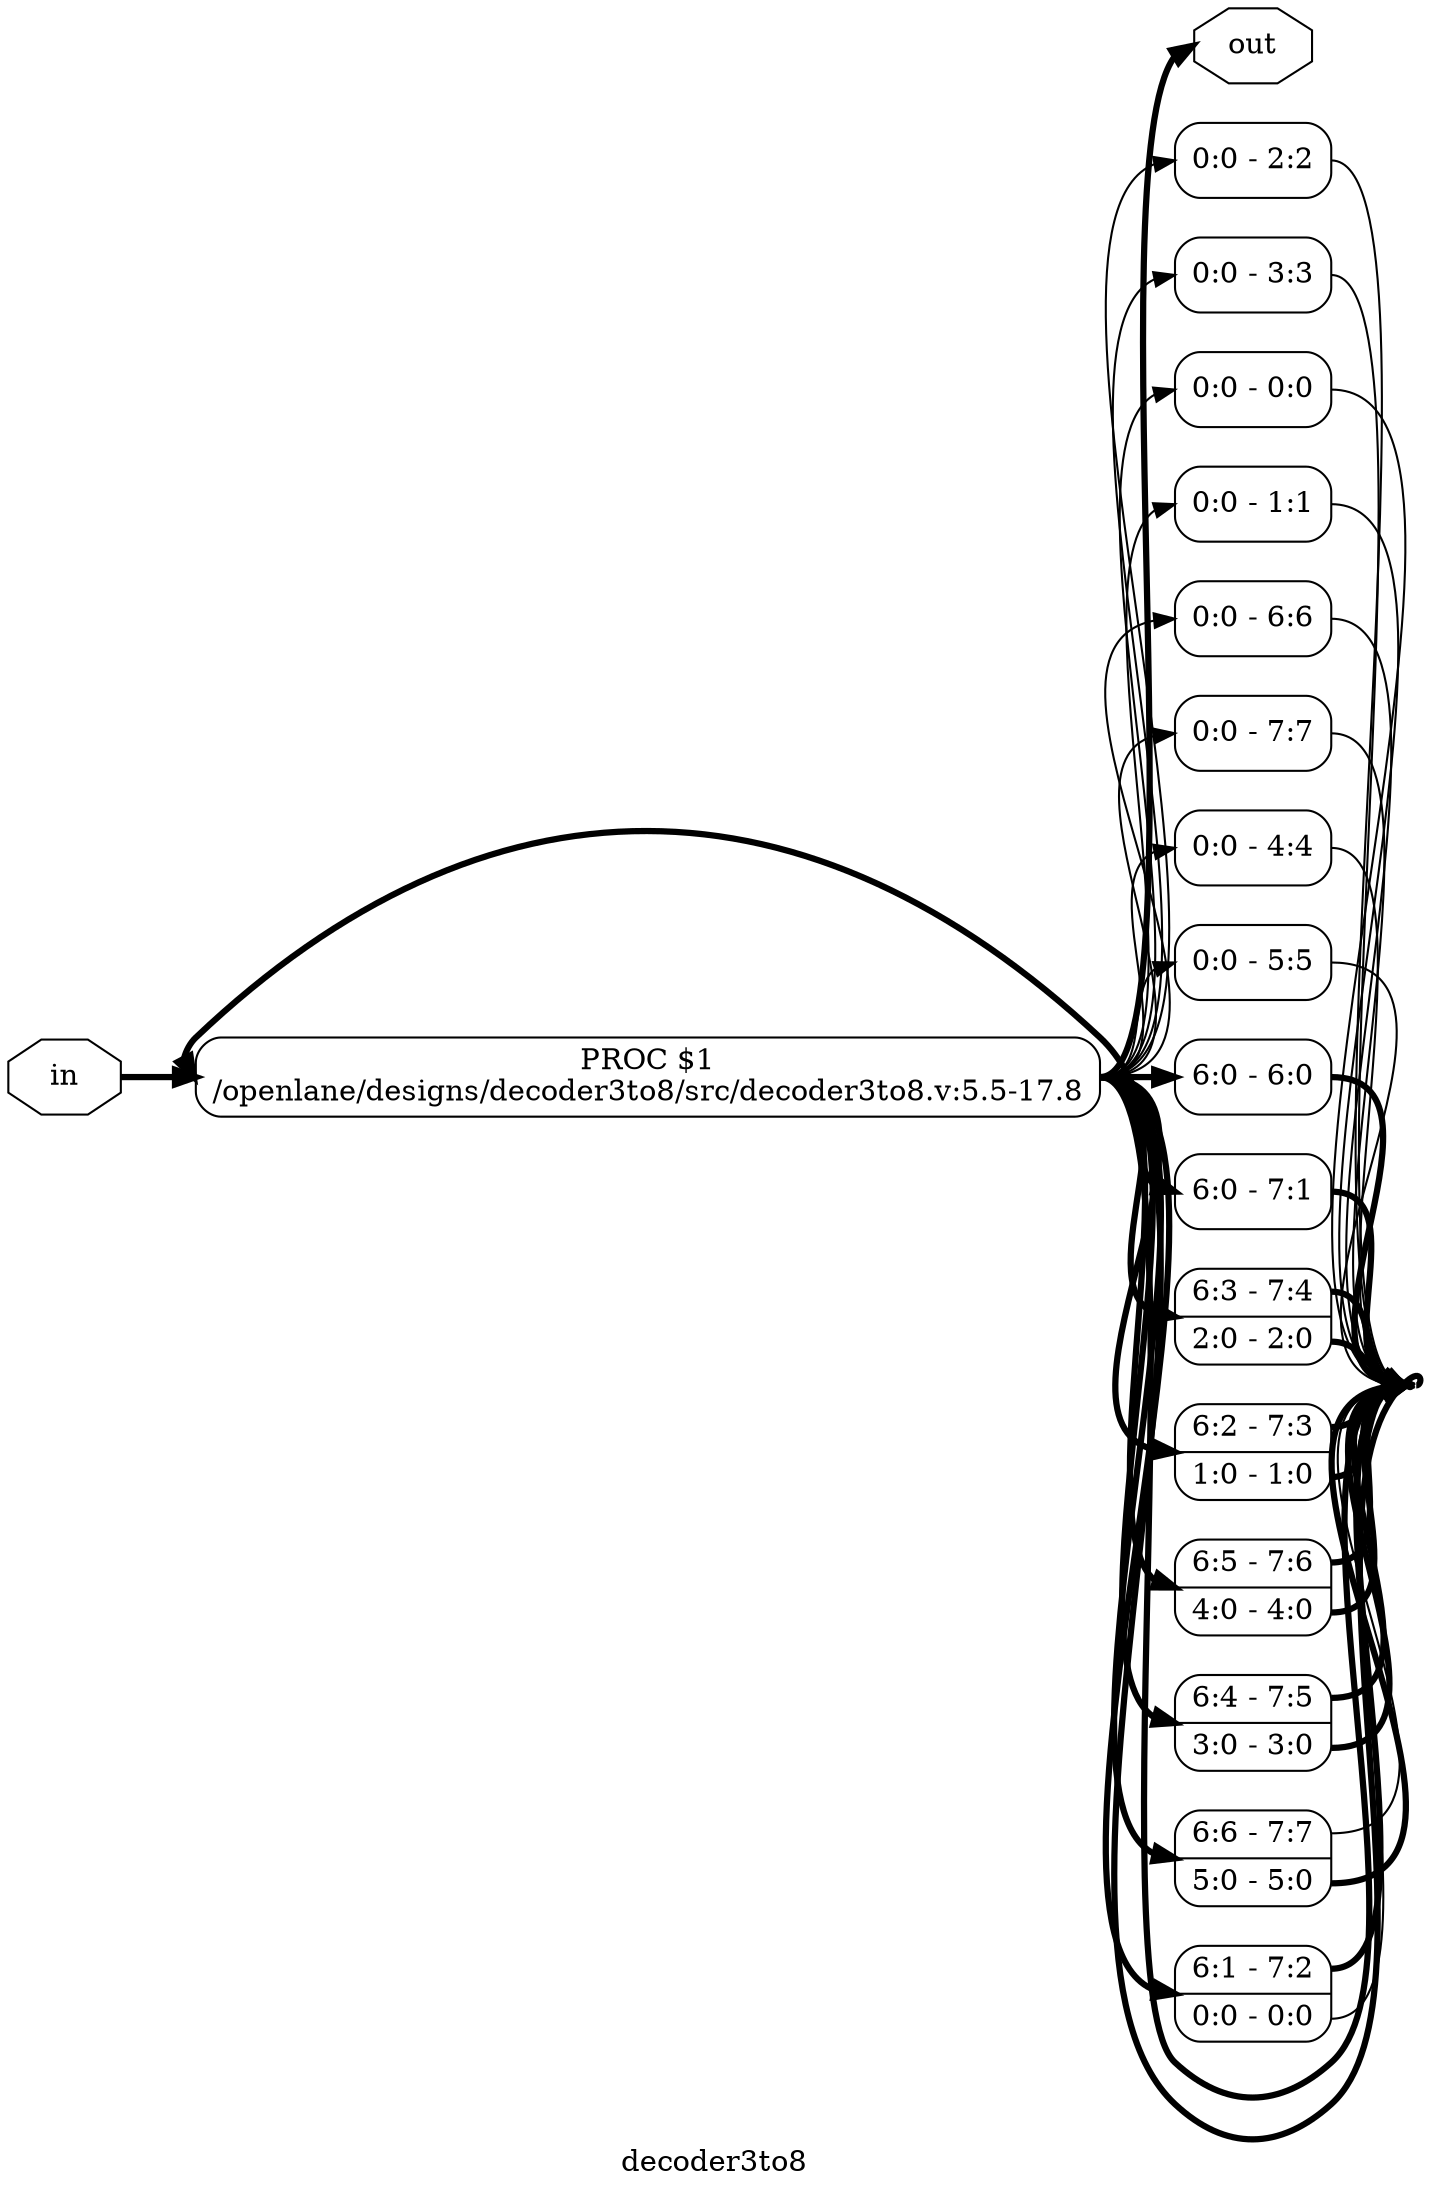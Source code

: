 digraph "decoder3to8" {
label="decoder3to8";
rankdir="LR";
remincross=true;
n3 [ shape=octagon, label="out", color="black", fontcolor="black" ];
n4 [ shape=octagon, label="in", color="black", fontcolor="black" ];
x1 [ shape=record, style=rounded, label="<s0> 0:0 - 2:2 ", color="black", fontcolor="black" ];
x2 [ shape=record, style=rounded, label="<s0> 0:0 - 3:3 ", color="black", fontcolor="black" ];
x3 [ shape=record, style=rounded, label="<s0> 0:0 - 0:0 ", color="black", fontcolor="black" ];
x4 [ shape=record, style=rounded, label="<s0> 0:0 - 1:1 ", color="black", fontcolor="black" ];
x5 [ shape=record, style=rounded, label="<s0> 0:0 - 6:6 ", color="black", fontcolor="black" ];
x6 [ shape=record, style=rounded, label="<s0> 0:0 - 7:7 ", color="black", fontcolor="black" ];
x7 [ shape=record, style=rounded, label="<s0> 0:0 - 4:4 ", color="black", fontcolor="black" ];
x8 [ shape=record, style=rounded, label="<s0> 0:0 - 5:5 ", color="black", fontcolor="black" ];
x9 [ shape=record, style=rounded, label="<s0> 6:0 - 6:0 ", color="black", fontcolor="black" ];
x10 [ shape=record, style=rounded, label="<s0> 6:0 - 7:1 ", color="black", fontcolor="black" ];
x11 [ shape=record, style=rounded, label="<s1> 6:3 - 7:4 |<s0> 2:0 - 2:0 ", color="black", fontcolor="black" ];
x12 [ shape=record, style=rounded, label="<s1> 6:2 - 7:3 |<s0> 1:0 - 1:0 ", color="black", fontcolor="black" ];
x13 [ shape=record, style=rounded, label="<s1> 6:5 - 7:6 |<s0> 4:0 - 4:0 ", color="black", fontcolor="black" ];
x14 [ shape=record, style=rounded, label="<s1> 6:4 - 7:5 |<s0> 3:0 - 3:0 ", color="black", fontcolor="black" ];
x15 [ shape=record, style=rounded, label="<s1> 6:6 - 7:7 |<s0> 5:0 - 5:0 ", color="black", fontcolor="black" ];
x16 [ shape=record, style=rounded, label="<s1> 6:1 - 7:2 |<s0> 0:0 - 0:0 ", color="black", fontcolor="black" ];
p0 [shape=box, style=rounded, label="PROC $1\n/openlane/designs/decoder3to8/src/decoder3to8.v:5.5-17.8"];
n1 [ shape=point ];
p0:e -> n1:w [color="black", fontcolor="black", style="setlinewidth(3)", label=""];
x10:s0:e -> n1:w [color="black", fontcolor="black", style="setlinewidth(3)", label=""];
x11:s0:e -> n1:w [color="black", fontcolor="black", style="setlinewidth(3)", label=""];
x11:s1:e -> n1:w [color="black", fontcolor="black", style="setlinewidth(3)", label=""];
x12:s0:e -> n1:w [color="black", fontcolor="black", style="setlinewidth(3)", label=""];
x12:s1:e -> n1:w [color="black", fontcolor="black", style="setlinewidth(3)", label=""];
x13:s0:e -> n1:w [color="black", fontcolor="black", style="setlinewidth(3)", label=""];
x13:s1:e -> n1:w [color="black", fontcolor="black", style="setlinewidth(3)", label=""];
x14:s0:e -> n1:w [color="black", fontcolor="black", style="setlinewidth(3)", label=""];
x14:s1:e -> n1:w [color="black", fontcolor="black", style="setlinewidth(3)", label=""];
x15:s0:e -> n1:w [color="black", fontcolor="black", style="setlinewidth(3)", label=""];
x15:s1:e -> n1:w [color="black", fontcolor="black", label=""];
x16:s0:e -> n1:w [color="black", fontcolor="black", label=""];
x16:s1:e -> n1:w [color="black", fontcolor="black", style="setlinewidth(3)", label=""];
x1:s0:e -> n1:w [color="black", fontcolor="black", label=""];
x2:s0:e -> n1:w [color="black", fontcolor="black", label=""];
x3:s0:e -> n1:w [color="black", fontcolor="black", label=""];
x4:s0:e -> n1:w [color="black", fontcolor="black", label=""];
x5:s0:e -> n1:w [color="black", fontcolor="black", label=""];
x6:s0:e -> n1:w [color="black", fontcolor="black", label=""];
x7:s0:e -> n1:w [color="black", fontcolor="black", label=""];
x8:s0:e -> n1:w [color="black", fontcolor="black", label=""];
x9:s0:e -> n1:w [color="black", fontcolor="black", style="setlinewidth(3)", label=""];
n1:e -> p0:w [color="black", fontcolor="black", style="setlinewidth(3)", label=""];
p0:e -> n3:w [color="black", fontcolor="black", style="setlinewidth(3)", label=""];
n4:e -> p0:w [color="black", fontcolor="black", style="setlinewidth(3)", label=""];
p0:e -> x1:w [color="black", fontcolor="black", label=""];
p0:e -> x10:w [color="black", fontcolor="black", style="setlinewidth(3)", label=""];
p0:e -> x11:w [color="black", fontcolor="black", style="setlinewidth(3)", label=""];
p0:e -> x12:w [color="black", fontcolor="black", style="setlinewidth(3)", label=""];
p0:e -> x13:w [color="black", fontcolor="black", style="setlinewidth(3)", label=""];
p0:e -> x14:w [color="black", fontcolor="black", style="setlinewidth(3)", label=""];
p0:e -> x15:w [color="black", fontcolor="black", style="setlinewidth(3)", label=""];
p0:e -> x16:w [color="black", fontcolor="black", style="setlinewidth(3)", label=""];
p0:e -> x2:w [color="black", fontcolor="black", label=""];
p0:e -> x3:w [color="black", fontcolor="black", label=""];
p0:e -> x4:w [color="black", fontcolor="black", label=""];
p0:e -> x5:w [color="black", fontcolor="black", label=""];
p0:e -> x6:w [color="black", fontcolor="black", label=""];
p0:e -> x7:w [color="black", fontcolor="black", label=""];
p0:e -> x8:w [color="black", fontcolor="black", label=""];
p0:e -> x9:w [color="black", fontcolor="black", style="setlinewidth(3)", label=""];
}
